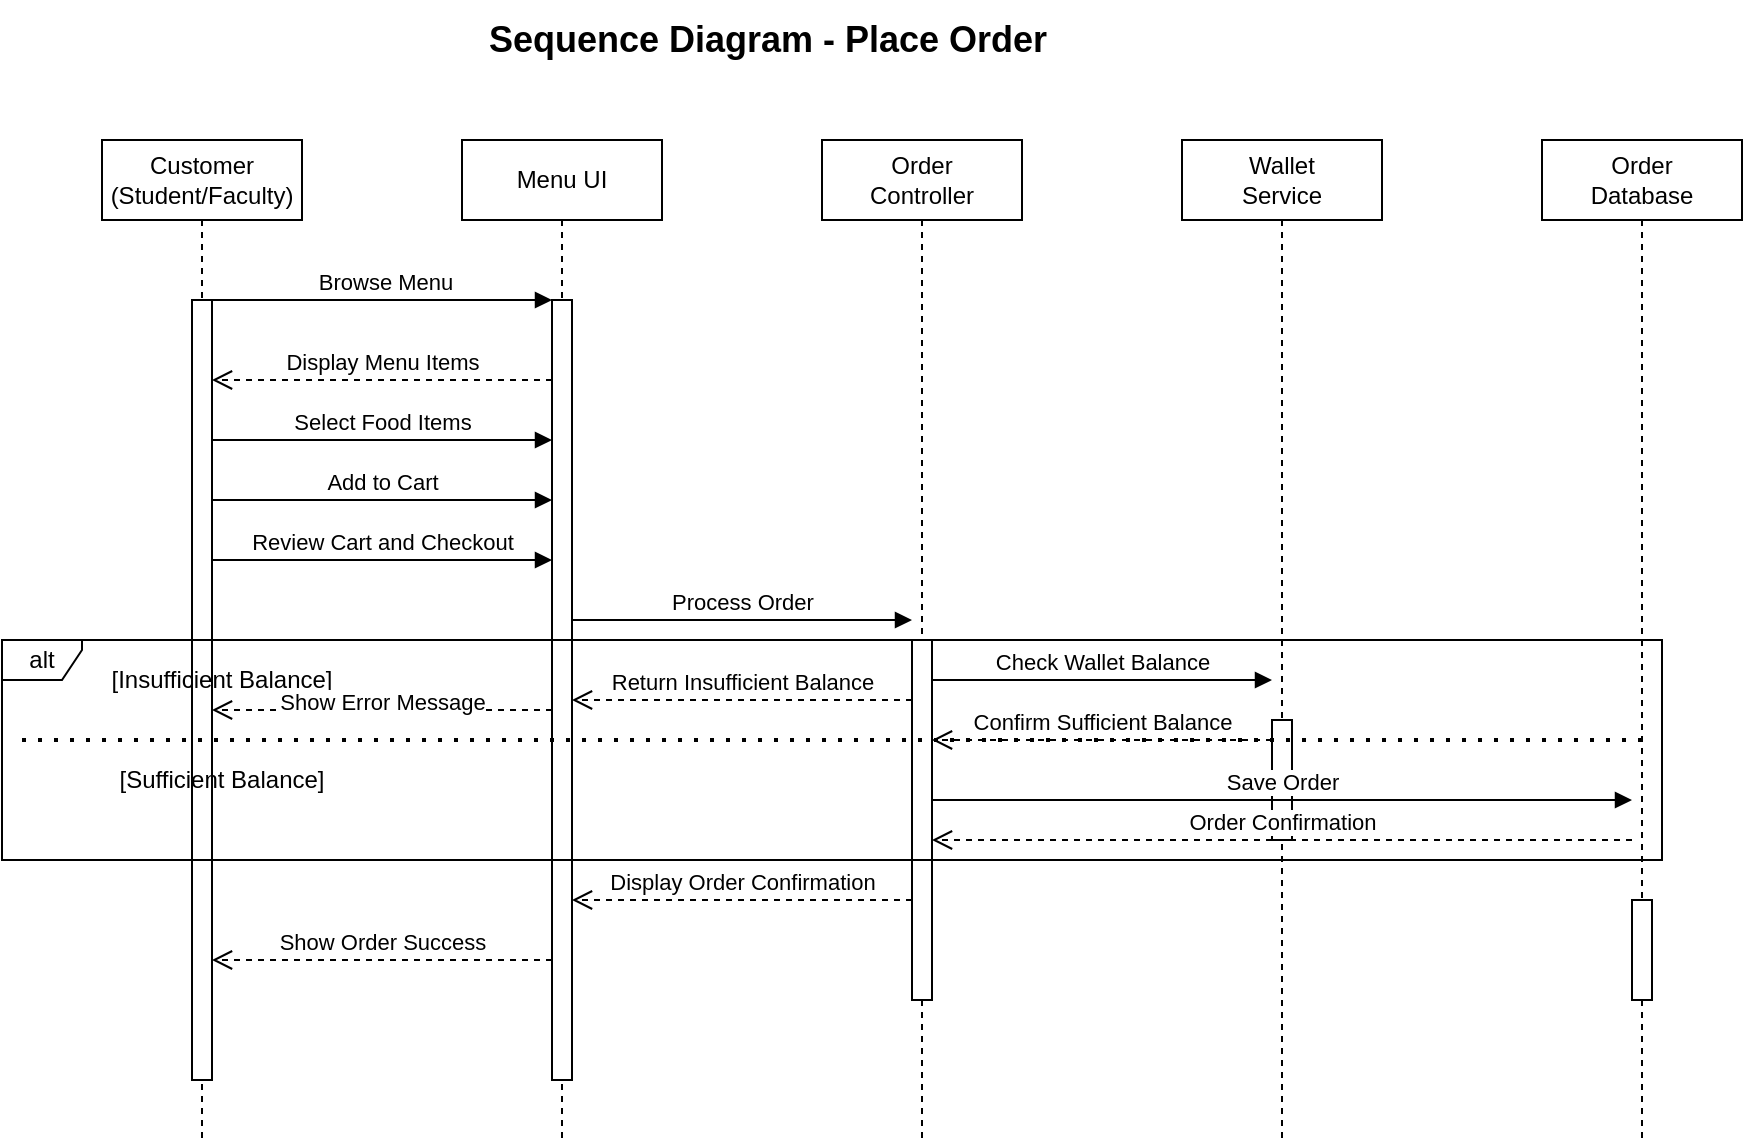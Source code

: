 <mxfile version="27.0.9">
  <diagram id="place_order" name="Place Order Sequence">
    <mxGraphModel dx="1042" dy="660" grid="1" gridSize="10" guides="1" tooltips="1" connect="1" arrows="1" fold="1" page="1" pageScale="1" pageWidth="850" pageHeight="1100" math="0" shadow="0">
      <root>
        <mxCell id="0" />
        <mxCell id="1" parent="0" />
        <mxCell id="2" value="Customer&#xa;(Student/Faculty)" style="shape=umlLifeline;perimeter=lifelinePerimeter;whiteSpace=wrap;html=1;container=1;collapsible=0;recursiveResize=0;outlineConnect=0;" parent="1" vertex="1">
          <mxGeometry x="120" y="80" width="100" height="500" as="geometry" />
        </mxCell>
        <mxCell id="3" value="" style="html=1;points=[];perimeter=orthogonalPerimeter;" parent="2" vertex="1">
          <mxGeometry x="45" y="80" width="10" height="390" as="geometry" />
        </mxCell>
        <mxCell id="4" value="Menu UI" style="shape=umlLifeline;perimeter=lifelinePerimeter;whiteSpace=wrap;html=1;container=1;collapsible=0;recursiveResize=0;outlineConnect=0;" parent="1" vertex="1">
          <mxGeometry x="300" y="80" width="100" height="500" as="geometry" />
        </mxCell>
        <mxCell id="5" value="" style="html=1;points=[];perimeter=orthogonalPerimeter;" parent="4" vertex="1">
          <mxGeometry x="45" y="80" width="10" height="390" as="geometry" />
        </mxCell>
        <mxCell id="6" value="Order&#xa;Controller" style="shape=umlLifeline;perimeter=lifelinePerimeter;whiteSpace=wrap;html=1;container=1;collapsible=0;recursiveResize=0;outlineConnect=0;" parent="1" vertex="1">
          <mxGeometry x="480" y="80" width="100" height="500" as="geometry" />
        </mxCell>
        <mxCell id="7" value="" style="html=1;points=[];perimeter=orthogonalPerimeter;" parent="6" vertex="1">
          <mxGeometry x="45" y="250" width="10" height="180" as="geometry" />
        </mxCell>
        <mxCell id="8" value="Wallet&#xa;Service" style="shape=umlLifeline;perimeter=lifelinePerimeter;whiteSpace=wrap;html=1;container=1;collapsible=0;recursiveResize=0;outlineConnect=0;" parent="1" vertex="1">
          <mxGeometry x="660" y="80" width="100" height="500" as="geometry" />
        </mxCell>
        <mxCell id="9" value="" style="html=1;points=[];perimeter=orthogonalPerimeter;" parent="8" vertex="1">
          <mxGeometry x="45" y="290" width="10" height="60" as="geometry" />
        </mxCell>
        <mxCell id="10" value="Order&#xa;Database" style="shape=umlLifeline;perimeter=lifelinePerimeter;whiteSpace=wrap;html=1;container=1;collapsible=0;recursiveResize=0;outlineConnect=0;" parent="1" vertex="1">
          <mxGeometry x="840" y="80" width="100" height="500" as="geometry" />
        </mxCell>
        <mxCell id="11" value="" style="html=1;points=[];perimeter=orthogonalPerimeter;" parent="10" vertex="1">
          <mxGeometry x="45" y="380" width="10" height="50" as="geometry" />
        </mxCell>
        <mxCell id="12" value="&amp;nbsp;Browse Menu" style="html=1;verticalAlign=bottom;endArrow=block;entryX=0;entryY=0;" parent="1" source="3" target="5" edge="1">
          <mxGeometry relative="1" as="geometry">
            <mxPoint x="230" y="160" as="sourcePoint" />
          </mxGeometry>
        </mxCell>
        <mxCell id="13" value="Display Menu Items" style="html=1;verticalAlign=bottom;endArrow=open;dashed=1;endSize=8;" parent="1" edge="1">
          <mxGeometry relative="1" as="geometry">
            <mxPoint x="175" y="200" as="targetPoint" />
            <mxPoint x="345" y="200" as="sourcePoint" />
          </mxGeometry>
        </mxCell>
        <mxCell id="14" value="Select Food Items" style="html=1;verticalAlign=bottom;endArrow=block;" parent="1" edge="1">
          <mxGeometry relative="1" as="geometry">
            <mxPoint x="175" y="230" as="sourcePoint" />
            <mxPoint x="345" y="230" as="targetPoint" />
          </mxGeometry>
        </mxCell>
        <mxCell id="15" value="Add to Cart" style="html=1;verticalAlign=bottom;endArrow=block;" parent="1" edge="1">
          <mxGeometry relative="1" as="geometry">
            <mxPoint x="175" y="260" as="sourcePoint" />
            <mxPoint x="345" y="260" as="targetPoint" />
          </mxGeometry>
        </mxCell>
        <mxCell id="16" value="Review Cart and Checkout" style="html=1;verticalAlign=bottom;endArrow=block;" parent="1" edge="1">
          <mxGeometry relative="1" as="geometry">
            <mxPoint x="175" y="290" as="sourcePoint" />
            <mxPoint x="345" y="290" as="targetPoint" />
          </mxGeometry>
        </mxCell>
        <mxCell id="17" value="Process Order" style="html=1;verticalAlign=bottom;endArrow=block;" parent="1" edge="1">
          <mxGeometry relative="1" as="geometry">
            <mxPoint x="355" y="320" as="sourcePoint" />
            <mxPoint x="525" y="320" as="targetPoint" />
          </mxGeometry>
        </mxCell>
        <mxCell id="18" value="Check Wallet Balance" style="html=1;verticalAlign=bottom;endArrow=block;" parent="1" edge="1">
          <mxGeometry relative="1" as="geometry">
            <mxPoint x="535" y="350" as="sourcePoint" />
            <mxPoint x="705" y="350" as="targetPoint" />
          </mxGeometry>
        </mxCell>
        <mxCell id="19" value="Confirm Sufficient Balance" style="html=1;verticalAlign=bottom;endArrow=open;dashed=1;endSize=8;" parent="1" edge="1">
          <mxGeometry relative="1" as="geometry">
            <mxPoint x="535" y="380" as="targetPoint" />
            <mxPoint x="705" y="380" as="sourcePoint" />
          </mxGeometry>
        </mxCell>
        <mxCell id="20" value="Save Order" style="html=1;verticalAlign=bottom;endArrow=block;" parent="1" edge="1">
          <mxGeometry relative="1" as="geometry">
            <mxPoint x="535" y="410" as="sourcePoint" />
            <mxPoint x="885" y="410" as="targetPoint" />
          </mxGeometry>
        </mxCell>
        <mxCell id="21" value="Order Confirmation" style="html=1;verticalAlign=bottom;endArrow=open;dashed=1;endSize=8;" parent="1" edge="1">
          <mxGeometry relative="1" as="geometry">
            <mxPoint x="535" y="430" as="targetPoint" />
            <mxPoint x="885" y="430" as="sourcePoint" />
          </mxGeometry>
        </mxCell>
        <mxCell id="22" value="Display Order Confirmation" style="html=1;verticalAlign=bottom;endArrow=open;dashed=1;endSize=8;" parent="1" edge="1">
          <mxGeometry relative="1" as="geometry">
            <mxPoint x="355" y="460" as="targetPoint" />
            <mxPoint x="525" y="460" as="sourcePoint" />
          </mxGeometry>
        </mxCell>
        <mxCell id="23" value="Show Order Success" style="html=1;verticalAlign=bottom;endArrow=open;dashed=1;endSize=8;" parent="1" edge="1">
          <mxGeometry relative="1" as="geometry">
            <mxPoint x="175" y="490" as="targetPoint" />
            <mxPoint x="345" y="490" as="sourcePoint" />
          </mxGeometry>
        </mxCell>
        <mxCell id="24" value="alt" style="shape=umlFrame;whiteSpace=wrap;html=1;width=40;height=20;" parent="1" vertex="1">
          <mxGeometry x="70" y="330" width="830" height="110" as="geometry" />
        </mxCell>
        <mxCell id="25" value="[Insufficient Balance]" style="text;html=1;strokeColor=none;fillColor=none;align=center;verticalAlign=middle;whiteSpace=wrap;rounded=0;" parent="1" vertex="1">
          <mxGeometry x="120" y="340" width="120" height="20" as="geometry" />
        </mxCell>
        <mxCell id="26" value="" style="endArrow=none;dashed=1;html=1;dashPattern=1 3;strokeWidth=2;" parent="1" edge="1">
          <mxGeometry width="50" height="50" relative="1" as="geometry">
            <mxPoint x="80" y="380" as="sourcePoint" />
            <mxPoint x="890" y="380" as="targetPoint" />
          </mxGeometry>
        </mxCell>
        <mxCell id="27" value="Return Insufficient Balance" style="html=1;verticalAlign=bottom;endArrow=open;dashed=1;endSize=8;" parent="1" edge="1">
          <mxGeometry relative="1" as="geometry">
            <mxPoint x="355" y="360" as="targetPoint" />
            <mxPoint x="525" y="360" as="sourcePoint" />
          </mxGeometry>
        </mxCell>
        <mxCell id="28" value="Show Error Message" style="html=1;verticalAlign=bottom;endArrow=open;dashed=1;endSize=8;" parent="1" edge="1">
          <mxGeometry y="5" relative="1" as="geometry">
            <mxPoint x="175" y="365" as="targetPoint" />
            <mxPoint x="345" y="365" as="sourcePoint" />
            <mxPoint as="offset" />
          </mxGeometry>
        </mxCell>
        <mxCell id="29" value="[Sufficient Balance]" style="text;html=1;strokeColor=none;fillColor=none;align=center;verticalAlign=middle;whiteSpace=wrap;rounded=0;" parent="1" vertex="1">
          <mxGeometry x="120" y="390" width="120" height="20" as="geometry" />
        </mxCell>
        <mxCell id="sLmAfFp85j6T-cd9uO0Z-29" value="&lt;b&gt;&lt;font style=&quot;font-size: 18px;&quot;&gt;Sequence Diagram - Place Order&amp;nbsp;&lt;/font&gt;&lt;/b&gt;" style="text;html=1;align=center;verticalAlign=middle;resizable=0;points=[];autosize=1;strokeColor=none;fillColor=none;" vertex="1" parent="1">
          <mxGeometry x="300" y="10" width="310" height="40" as="geometry" />
        </mxCell>
      </root>
    </mxGraphModel>
  </diagram>
</mxfile>
